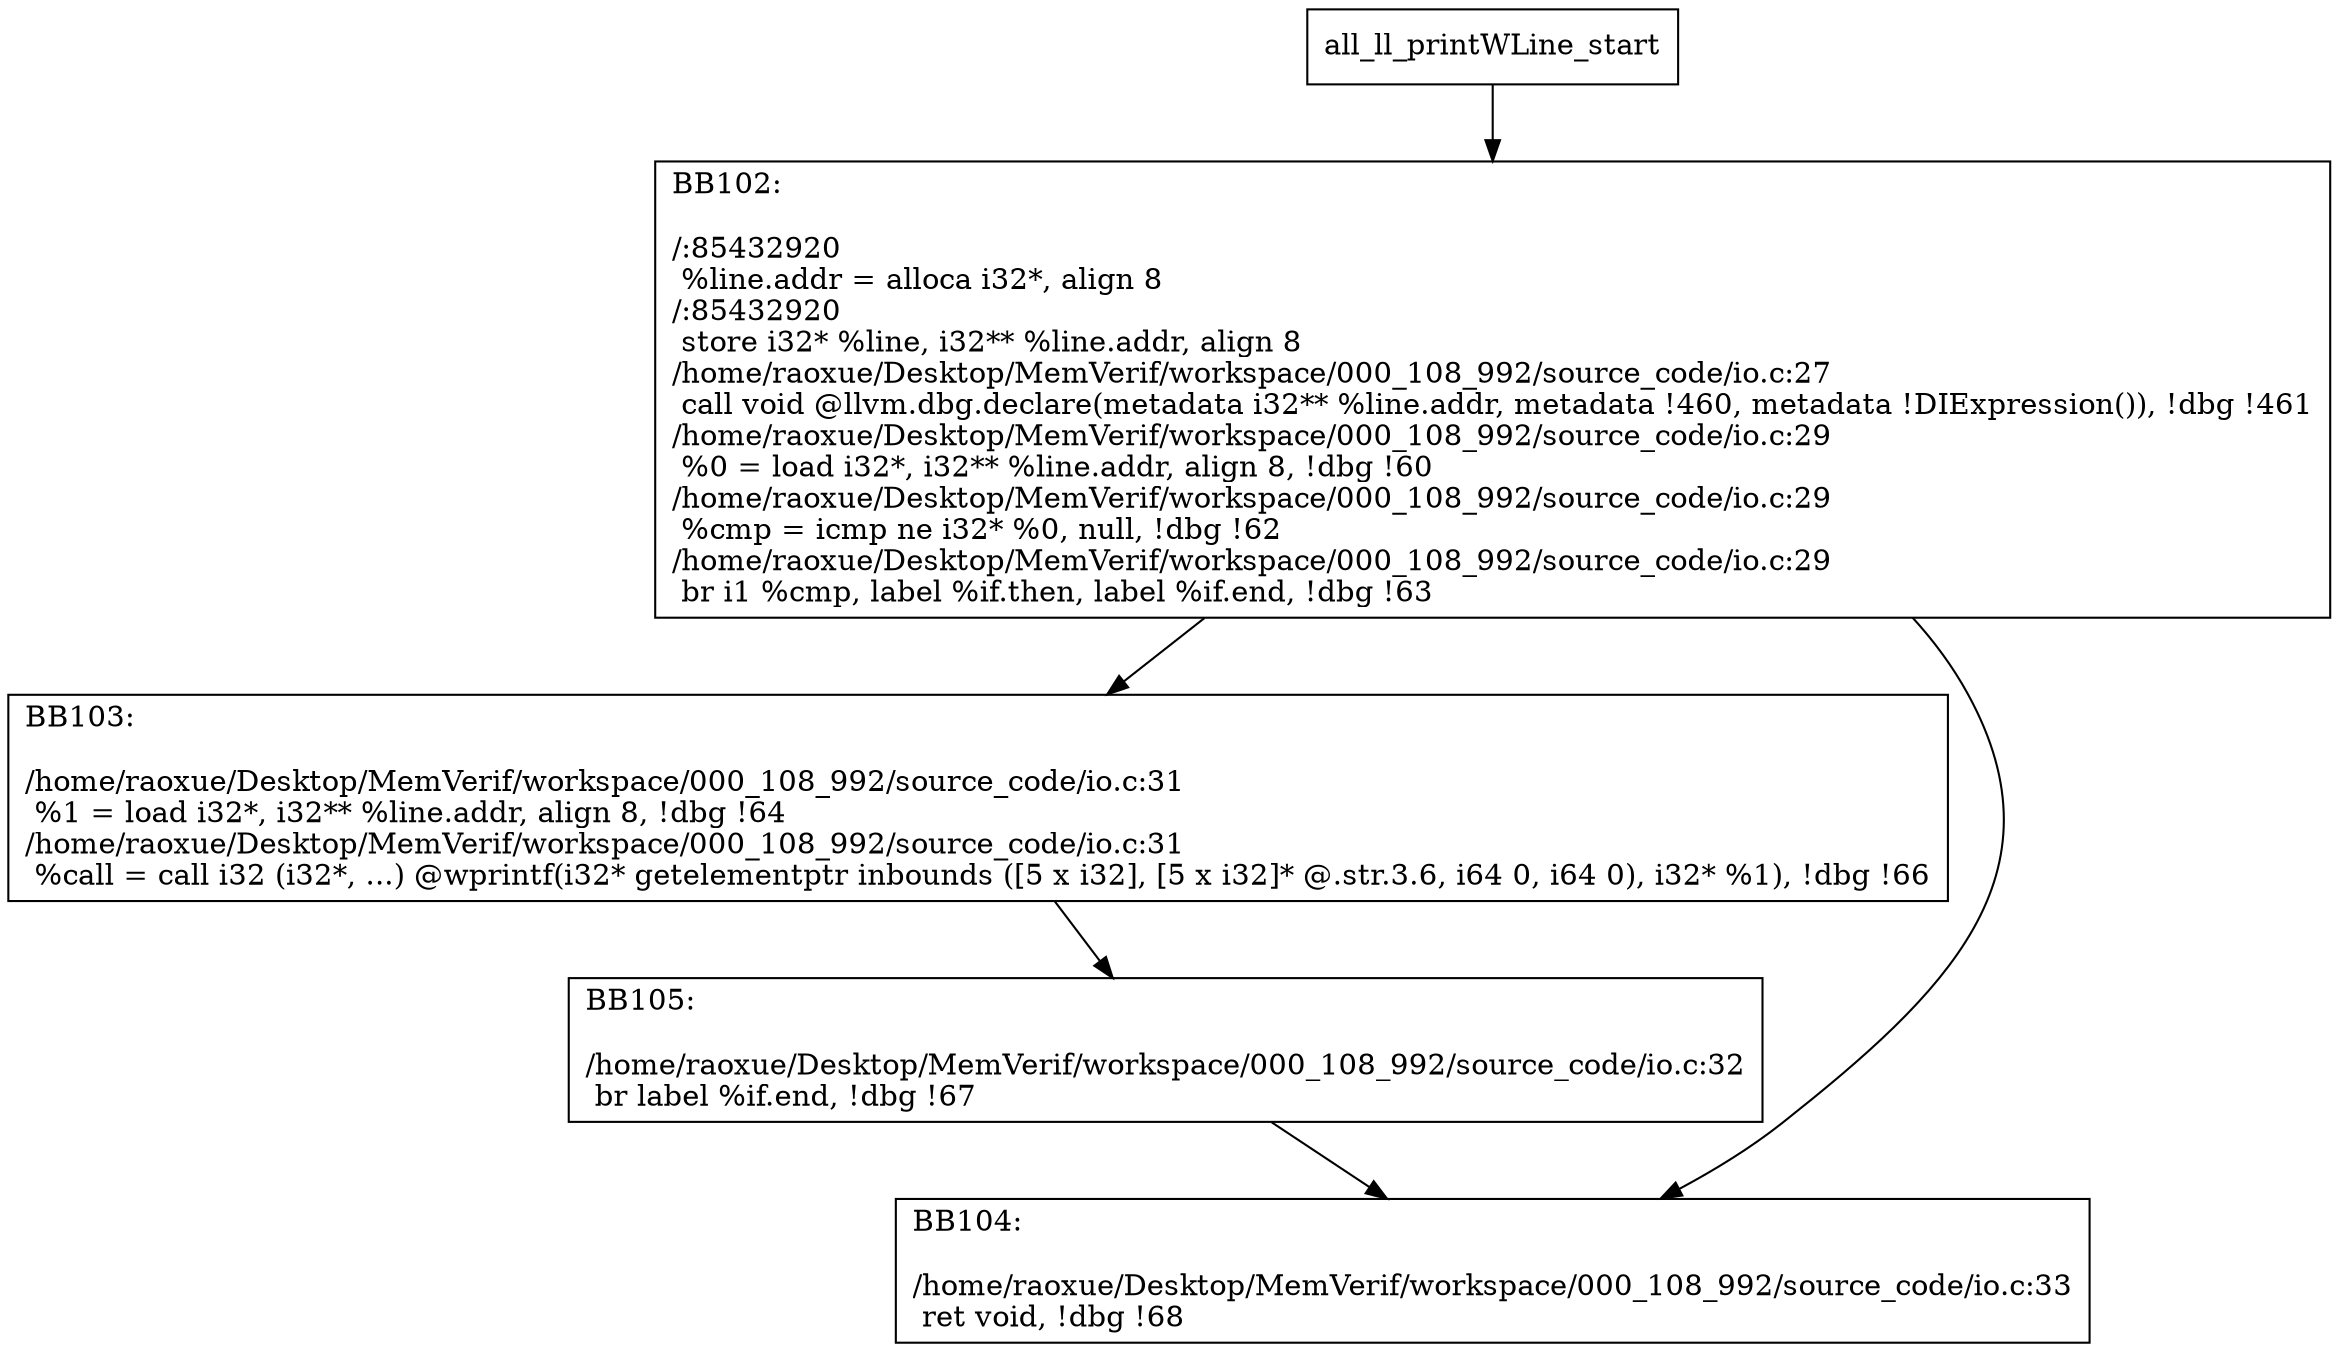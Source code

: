 digraph "CFG for'all_ll_printWLine' function" {
	BBall_ll_printWLine_start[shape=record,label="{all_ll_printWLine_start}"];
	BBall_ll_printWLine_start-> all_ll_printWLineBB102;
	all_ll_printWLineBB102 [shape=record, label="{BB102:\l\l/:85432920\l
  %line.addr = alloca i32*, align 8\l
/:85432920\l
  store i32* %line, i32** %line.addr, align 8\l
/home/raoxue/Desktop/MemVerif/workspace/000_108_992/source_code/io.c:27\l
  call void @llvm.dbg.declare(metadata i32** %line.addr, metadata !460, metadata !DIExpression()), !dbg !461\l
/home/raoxue/Desktop/MemVerif/workspace/000_108_992/source_code/io.c:29\l
  %0 = load i32*, i32** %line.addr, align 8, !dbg !60\l
/home/raoxue/Desktop/MemVerif/workspace/000_108_992/source_code/io.c:29\l
  %cmp = icmp ne i32* %0, null, !dbg !62\l
/home/raoxue/Desktop/MemVerif/workspace/000_108_992/source_code/io.c:29\l
  br i1 %cmp, label %if.then, label %if.end, !dbg !63\l
}"];
	all_ll_printWLineBB102-> all_ll_printWLineBB103;
	all_ll_printWLineBB102-> all_ll_printWLineBB104;
	all_ll_printWLineBB103 [shape=record, label="{BB103:\l\l/home/raoxue/Desktop/MemVerif/workspace/000_108_992/source_code/io.c:31\l
  %1 = load i32*, i32** %line.addr, align 8, !dbg !64\l
/home/raoxue/Desktop/MemVerif/workspace/000_108_992/source_code/io.c:31\l
  %call = call i32 (i32*, ...) @wprintf(i32* getelementptr inbounds ([5 x i32], [5 x i32]* @.str.3.6, i64 0, i64 0), i32* %1), !dbg !66\l
}"];
	all_ll_printWLineBB103-> all_ll_printWLineBB105;
	all_ll_printWLineBB105 [shape=record, label="{BB105:\l\l/home/raoxue/Desktop/MemVerif/workspace/000_108_992/source_code/io.c:32\l
  br label %if.end, !dbg !67\l
}"];
	all_ll_printWLineBB105-> all_ll_printWLineBB104;
	all_ll_printWLineBB104 [shape=record, label="{BB104:\l\l/home/raoxue/Desktop/MemVerif/workspace/000_108_992/source_code/io.c:33\l
  ret void, !dbg !68\l
}"];
}
